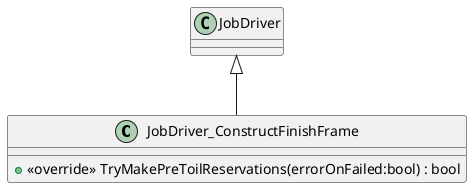 @startuml
class JobDriver_ConstructFinishFrame {
    + <<override>> TryMakePreToilReservations(errorOnFailed:bool) : bool
}
JobDriver <|-- JobDriver_ConstructFinishFrame
@enduml
